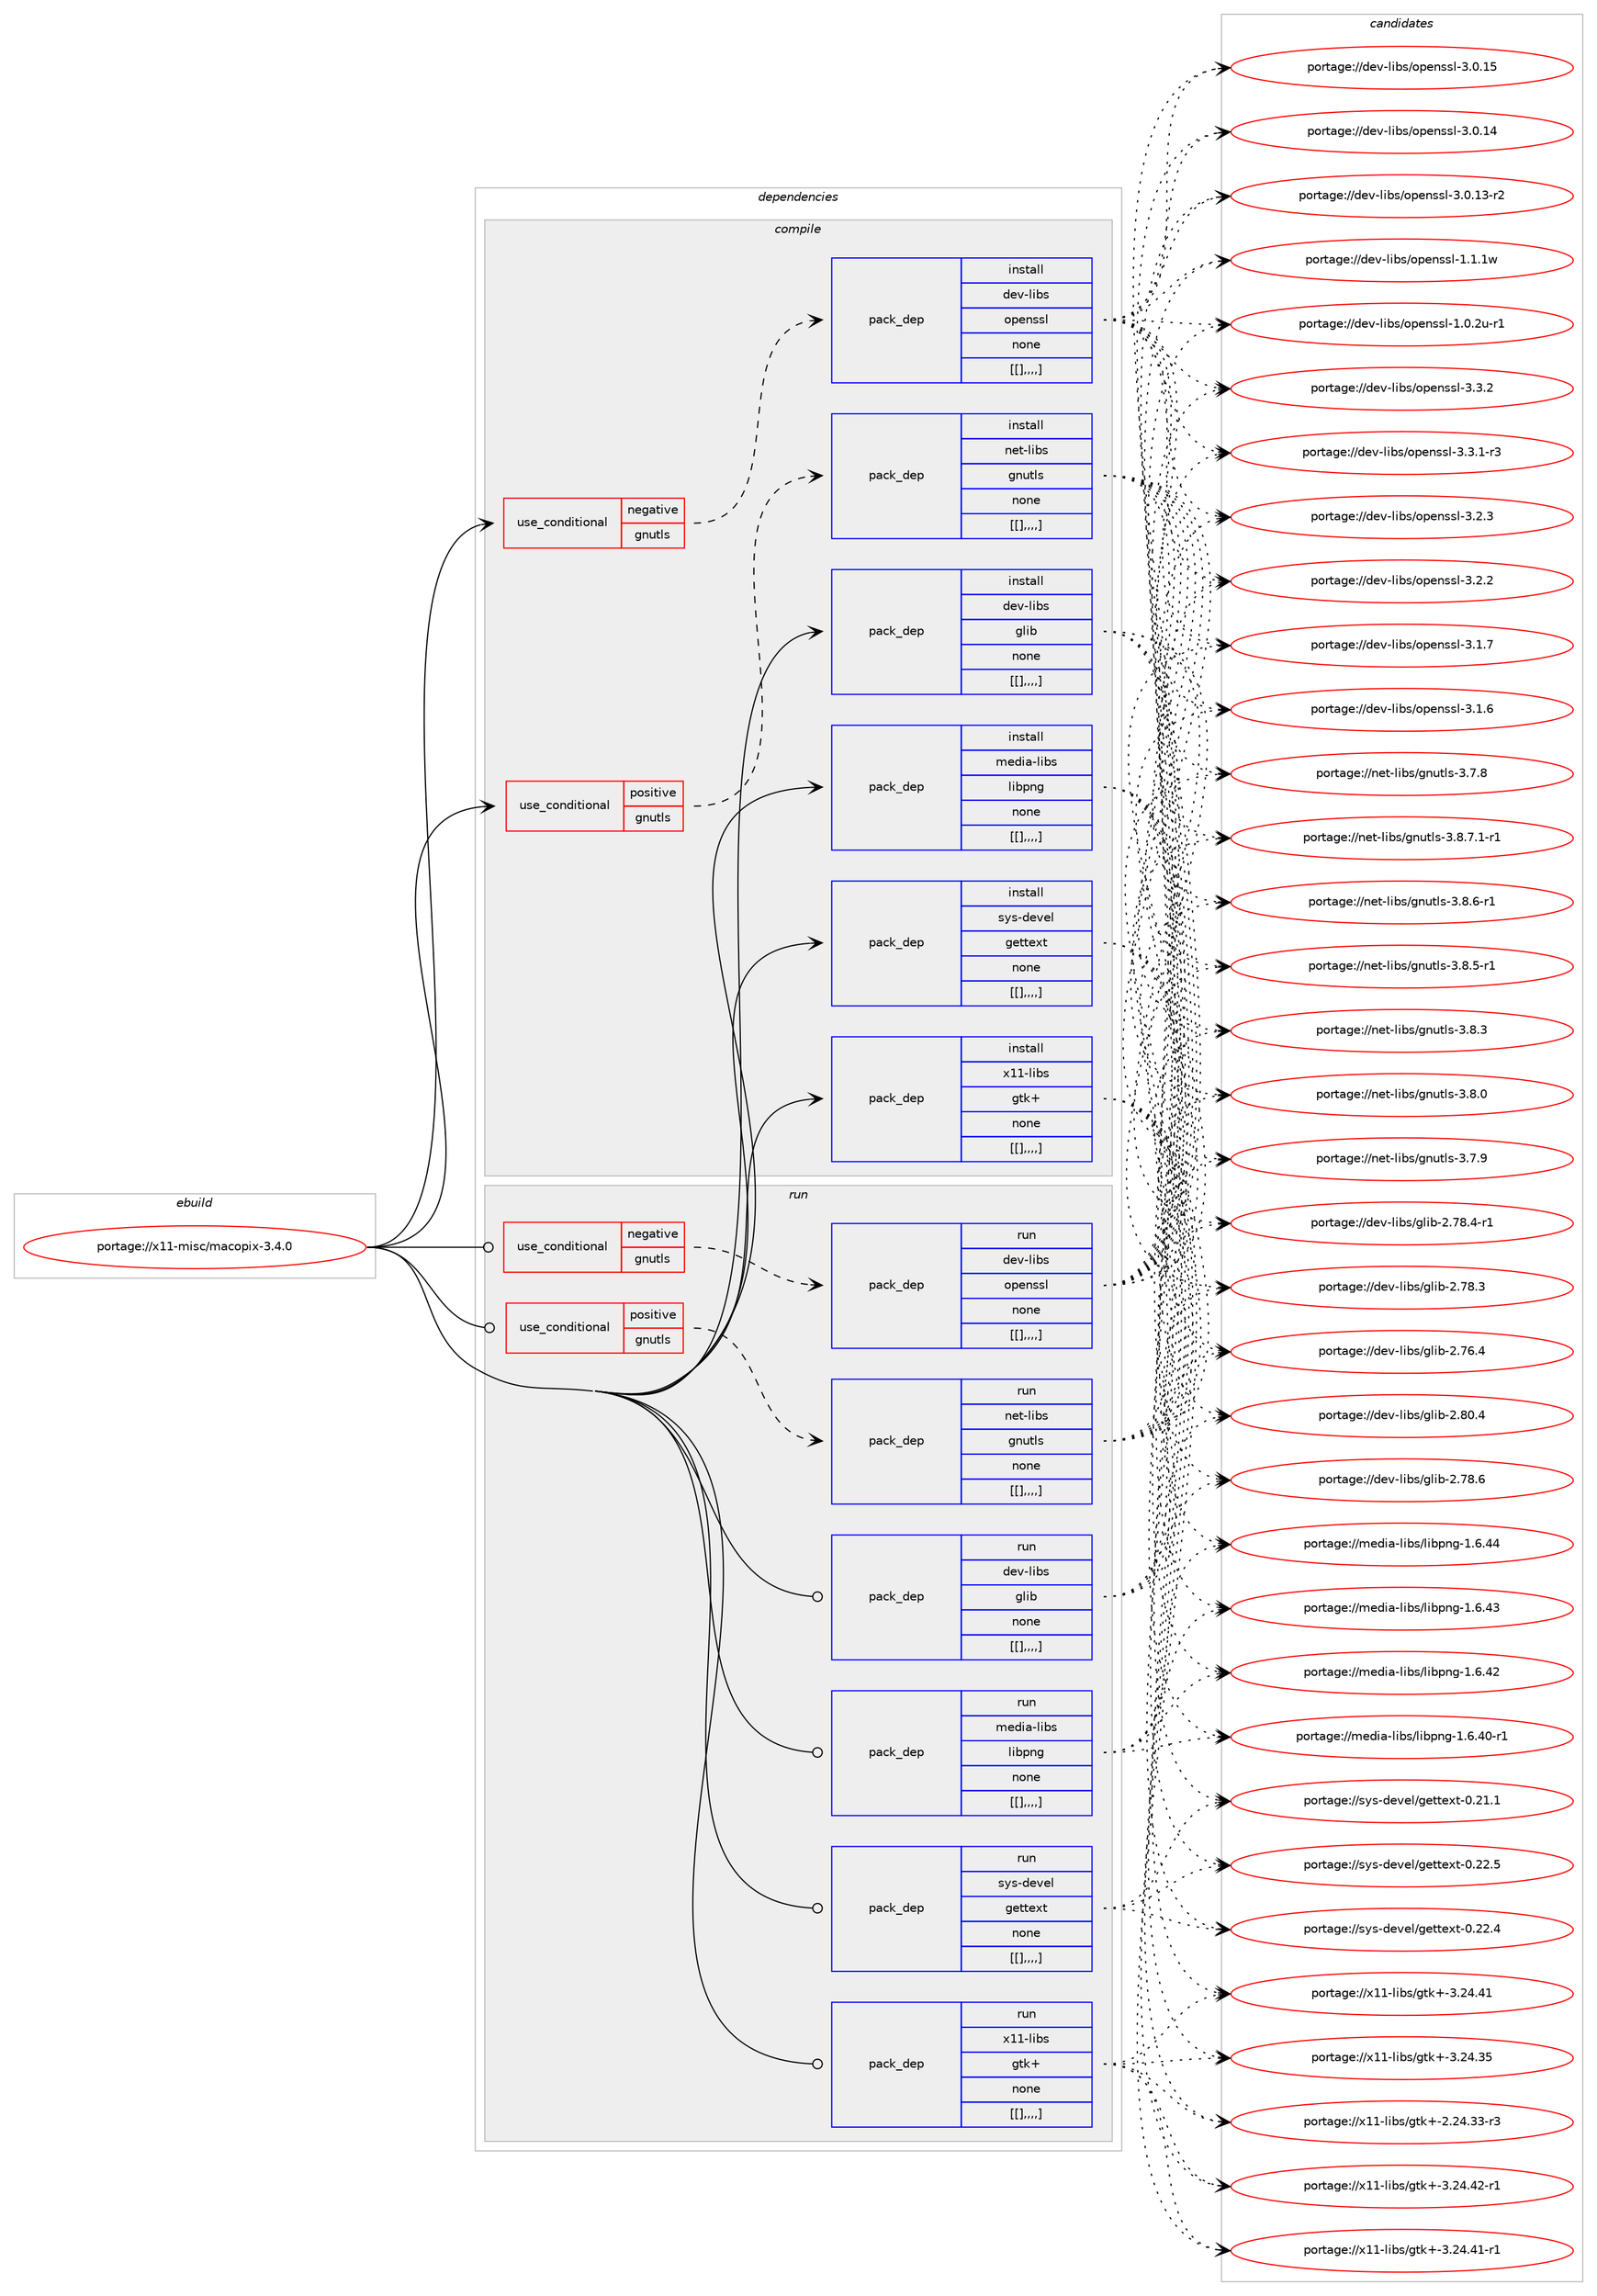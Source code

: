 digraph prolog {

# *************
# Graph options
# *************

newrank=true;
concentrate=true;
compound=true;
graph [rankdir=LR,fontname=Helvetica,fontsize=10,ranksep=1.5];#, ranksep=2.5, nodesep=0.2];
edge  [arrowhead=vee];
node  [fontname=Helvetica,fontsize=10];

# **********
# The ebuild
# **********

subgraph cluster_leftcol {
color=gray;
label=<<i>ebuild</i>>;
id [label="portage://x11-misc/macopix-3.4.0", color=red, width=4, href="../x11-misc/macopix-3.4.0.svg"];
}

# ****************
# The dependencies
# ****************

subgraph cluster_midcol {
color=gray;
label=<<i>dependencies</i>>;
subgraph cluster_compile {
fillcolor="#eeeeee";
style=filled;
label=<<i>compile</i>>;
subgraph cond127564 {
dependency474971 [label=<<TABLE BORDER="0" CELLBORDER="1" CELLSPACING="0" CELLPADDING="4"><TR><TD ROWSPAN="3" CELLPADDING="10">use_conditional</TD></TR><TR><TD>negative</TD></TR><TR><TD>gnutls</TD></TR></TABLE>>, shape=none, color=red];
subgraph pack343992 {
dependency474972 [label=<<TABLE BORDER="0" CELLBORDER="1" CELLSPACING="0" CELLPADDING="4" WIDTH="220"><TR><TD ROWSPAN="6" CELLPADDING="30">pack_dep</TD></TR><TR><TD WIDTH="110">install</TD></TR><TR><TD>dev-libs</TD></TR><TR><TD>openssl</TD></TR><TR><TD>none</TD></TR><TR><TD>[[],,,,]</TD></TR></TABLE>>, shape=none, color=blue];
}
dependency474971:e -> dependency474972:w [weight=20,style="dashed",arrowhead="vee"];
}
id:e -> dependency474971:w [weight=20,style="solid",arrowhead="vee"];
subgraph cond127565 {
dependency474973 [label=<<TABLE BORDER="0" CELLBORDER="1" CELLSPACING="0" CELLPADDING="4"><TR><TD ROWSPAN="3" CELLPADDING="10">use_conditional</TD></TR><TR><TD>positive</TD></TR><TR><TD>gnutls</TD></TR></TABLE>>, shape=none, color=red];
subgraph pack343993 {
dependency474974 [label=<<TABLE BORDER="0" CELLBORDER="1" CELLSPACING="0" CELLPADDING="4" WIDTH="220"><TR><TD ROWSPAN="6" CELLPADDING="30">pack_dep</TD></TR><TR><TD WIDTH="110">install</TD></TR><TR><TD>net-libs</TD></TR><TR><TD>gnutls</TD></TR><TR><TD>none</TD></TR><TR><TD>[[],,,,]</TD></TR></TABLE>>, shape=none, color=blue];
}
dependency474973:e -> dependency474974:w [weight=20,style="dashed",arrowhead="vee"];
}
id:e -> dependency474973:w [weight=20,style="solid",arrowhead="vee"];
subgraph pack343994 {
dependency474975 [label=<<TABLE BORDER="0" CELLBORDER="1" CELLSPACING="0" CELLPADDING="4" WIDTH="220"><TR><TD ROWSPAN="6" CELLPADDING="30">pack_dep</TD></TR><TR><TD WIDTH="110">install</TD></TR><TR><TD>dev-libs</TD></TR><TR><TD>glib</TD></TR><TR><TD>none</TD></TR><TR><TD>[[],,,,]</TD></TR></TABLE>>, shape=none, color=blue];
}
id:e -> dependency474975:w [weight=20,style="solid",arrowhead="vee"];
subgraph pack343995 {
dependency474976 [label=<<TABLE BORDER="0" CELLBORDER="1" CELLSPACING="0" CELLPADDING="4" WIDTH="220"><TR><TD ROWSPAN="6" CELLPADDING="30">pack_dep</TD></TR><TR><TD WIDTH="110">install</TD></TR><TR><TD>media-libs</TD></TR><TR><TD>libpng</TD></TR><TR><TD>none</TD></TR><TR><TD>[[],,,,]</TD></TR></TABLE>>, shape=none, color=blue];
}
id:e -> dependency474976:w [weight=20,style="solid",arrowhead="vee"];
subgraph pack343996 {
dependency474977 [label=<<TABLE BORDER="0" CELLBORDER="1" CELLSPACING="0" CELLPADDING="4" WIDTH="220"><TR><TD ROWSPAN="6" CELLPADDING="30">pack_dep</TD></TR><TR><TD WIDTH="110">install</TD></TR><TR><TD>sys-devel</TD></TR><TR><TD>gettext</TD></TR><TR><TD>none</TD></TR><TR><TD>[[],,,,]</TD></TR></TABLE>>, shape=none, color=blue];
}
id:e -> dependency474977:w [weight=20,style="solid",arrowhead="vee"];
subgraph pack343997 {
dependency474978 [label=<<TABLE BORDER="0" CELLBORDER="1" CELLSPACING="0" CELLPADDING="4" WIDTH="220"><TR><TD ROWSPAN="6" CELLPADDING="30">pack_dep</TD></TR><TR><TD WIDTH="110">install</TD></TR><TR><TD>x11-libs</TD></TR><TR><TD>gtk+</TD></TR><TR><TD>none</TD></TR><TR><TD>[[],,,,]</TD></TR></TABLE>>, shape=none, color=blue];
}
id:e -> dependency474978:w [weight=20,style="solid",arrowhead="vee"];
}
subgraph cluster_compileandrun {
fillcolor="#eeeeee";
style=filled;
label=<<i>compile and run</i>>;
}
subgraph cluster_run {
fillcolor="#eeeeee";
style=filled;
label=<<i>run</i>>;
subgraph cond127566 {
dependency474979 [label=<<TABLE BORDER="0" CELLBORDER="1" CELLSPACING="0" CELLPADDING="4"><TR><TD ROWSPAN="3" CELLPADDING="10">use_conditional</TD></TR><TR><TD>negative</TD></TR><TR><TD>gnutls</TD></TR></TABLE>>, shape=none, color=red];
subgraph pack343998 {
dependency474980 [label=<<TABLE BORDER="0" CELLBORDER="1" CELLSPACING="0" CELLPADDING="4" WIDTH="220"><TR><TD ROWSPAN="6" CELLPADDING="30">pack_dep</TD></TR><TR><TD WIDTH="110">run</TD></TR><TR><TD>dev-libs</TD></TR><TR><TD>openssl</TD></TR><TR><TD>none</TD></TR><TR><TD>[[],,,,]</TD></TR></TABLE>>, shape=none, color=blue];
}
dependency474979:e -> dependency474980:w [weight=20,style="dashed",arrowhead="vee"];
}
id:e -> dependency474979:w [weight=20,style="solid",arrowhead="odot"];
subgraph cond127567 {
dependency474981 [label=<<TABLE BORDER="0" CELLBORDER="1" CELLSPACING="0" CELLPADDING="4"><TR><TD ROWSPAN="3" CELLPADDING="10">use_conditional</TD></TR><TR><TD>positive</TD></TR><TR><TD>gnutls</TD></TR></TABLE>>, shape=none, color=red];
subgraph pack343999 {
dependency474982 [label=<<TABLE BORDER="0" CELLBORDER="1" CELLSPACING="0" CELLPADDING="4" WIDTH="220"><TR><TD ROWSPAN="6" CELLPADDING="30">pack_dep</TD></TR><TR><TD WIDTH="110">run</TD></TR><TR><TD>net-libs</TD></TR><TR><TD>gnutls</TD></TR><TR><TD>none</TD></TR><TR><TD>[[],,,,]</TD></TR></TABLE>>, shape=none, color=blue];
}
dependency474981:e -> dependency474982:w [weight=20,style="dashed",arrowhead="vee"];
}
id:e -> dependency474981:w [weight=20,style="solid",arrowhead="odot"];
subgraph pack344000 {
dependency474983 [label=<<TABLE BORDER="0" CELLBORDER="1" CELLSPACING="0" CELLPADDING="4" WIDTH="220"><TR><TD ROWSPAN="6" CELLPADDING="30">pack_dep</TD></TR><TR><TD WIDTH="110">run</TD></TR><TR><TD>dev-libs</TD></TR><TR><TD>glib</TD></TR><TR><TD>none</TD></TR><TR><TD>[[],,,,]</TD></TR></TABLE>>, shape=none, color=blue];
}
id:e -> dependency474983:w [weight=20,style="solid",arrowhead="odot"];
subgraph pack344001 {
dependency474984 [label=<<TABLE BORDER="0" CELLBORDER="1" CELLSPACING="0" CELLPADDING="4" WIDTH="220"><TR><TD ROWSPAN="6" CELLPADDING="30">pack_dep</TD></TR><TR><TD WIDTH="110">run</TD></TR><TR><TD>media-libs</TD></TR><TR><TD>libpng</TD></TR><TR><TD>none</TD></TR><TR><TD>[[],,,,]</TD></TR></TABLE>>, shape=none, color=blue];
}
id:e -> dependency474984:w [weight=20,style="solid",arrowhead="odot"];
subgraph pack344002 {
dependency474985 [label=<<TABLE BORDER="0" CELLBORDER="1" CELLSPACING="0" CELLPADDING="4" WIDTH="220"><TR><TD ROWSPAN="6" CELLPADDING="30">pack_dep</TD></TR><TR><TD WIDTH="110">run</TD></TR><TR><TD>sys-devel</TD></TR><TR><TD>gettext</TD></TR><TR><TD>none</TD></TR><TR><TD>[[],,,,]</TD></TR></TABLE>>, shape=none, color=blue];
}
id:e -> dependency474985:w [weight=20,style="solid",arrowhead="odot"];
subgraph pack344003 {
dependency474986 [label=<<TABLE BORDER="0" CELLBORDER="1" CELLSPACING="0" CELLPADDING="4" WIDTH="220"><TR><TD ROWSPAN="6" CELLPADDING="30">pack_dep</TD></TR><TR><TD WIDTH="110">run</TD></TR><TR><TD>x11-libs</TD></TR><TR><TD>gtk+</TD></TR><TR><TD>none</TD></TR><TR><TD>[[],,,,]</TD></TR></TABLE>>, shape=none, color=blue];
}
id:e -> dependency474986:w [weight=20,style="solid",arrowhead="odot"];
}
}

# **************
# The candidates
# **************

subgraph cluster_choices {
rank=same;
color=gray;
label=<<i>candidates</i>>;

subgraph choice343992 {
color=black;
nodesep=1;
choice100101118451081059811547111112101110115115108455146514650 [label="portage://dev-libs/openssl-3.3.2", color=red, width=4,href="../dev-libs/openssl-3.3.2.svg"];
choice1001011184510810598115471111121011101151151084551465146494511451 [label="portage://dev-libs/openssl-3.3.1-r3", color=red, width=4,href="../dev-libs/openssl-3.3.1-r3.svg"];
choice100101118451081059811547111112101110115115108455146504651 [label="portage://dev-libs/openssl-3.2.3", color=red, width=4,href="../dev-libs/openssl-3.2.3.svg"];
choice100101118451081059811547111112101110115115108455146504650 [label="portage://dev-libs/openssl-3.2.2", color=red, width=4,href="../dev-libs/openssl-3.2.2.svg"];
choice100101118451081059811547111112101110115115108455146494655 [label="portage://dev-libs/openssl-3.1.7", color=red, width=4,href="../dev-libs/openssl-3.1.7.svg"];
choice100101118451081059811547111112101110115115108455146494654 [label="portage://dev-libs/openssl-3.1.6", color=red, width=4,href="../dev-libs/openssl-3.1.6.svg"];
choice10010111845108105981154711111210111011511510845514648464953 [label="portage://dev-libs/openssl-3.0.15", color=red, width=4,href="../dev-libs/openssl-3.0.15.svg"];
choice10010111845108105981154711111210111011511510845514648464952 [label="portage://dev-libs/openssl-3.0.14", color=red, width=4,href="../dev-libs/openssl-3.0.14.svg"];
choice100101118451081059811547111112101110115115108455146484649514511450 [label="portage://dev-libs/openssl-3.0.13-r2", color=red, width=4,href="../dev-libs/openssl-3.0.13-r2.svg"];
choice100101118451081059811547111112101110115115108454946494649119 [label="portage://dev-libs/openssl-1.1.1w", color=red, width=4,href="../dev-libs/openssl-1.1.1w.svg"];
choice1001011184510810598115471111121011101151151084549464846501174511449 [label="portage://dev-libs/openssl-1.0.2u-r1", color=red, width=4,href="../dev-libs/openssl-1.0.2u-r1.svg"];
dependency474972:e -> choice100101118451081059811547111112101110115115108455146514650:w [style=dotted,weight="100"];
dependency474972:e -> choice1001011184510810598115471111121011101151151084551465146494511451:w [style=dotted,weight="100"];
dependency474972:e -> choice100101118451081059811547111112101110115115108455146504651:w [style=dotted,weight="100"];
dependency474972:e -> choice100101118451081059811547111112101110115115108455146504650:w [style=dotted,weight="100"];
dependency474972:e -> choice100101118451081059811547111112101110115115108455146494655:w [style=dotted,weight="100"];
dependency474972:e -> choice100101118451081059811547111112101110115115108455146494654:w [style=dotted,weight="100"];
dependency474972:e -> choice10010111845108105981154711111210111011511510845514648464953:w [style=dotted,weight="100"];
dependency474972:e -> choice10010111845108105981154711111210111011511510845514648464952:w [style=dotted,weight="100"];
dependency474972:e -> choice100101118451081059811547111112101110115115108455146484649514511450:w [style=dotted,weight="100"];
dependency474972:e -> choice100101118451081059811547111112101110115115108454946494649119:w [style=dotted,weight="100"];
dependency474972:e -> choice1001011184510810598115471111121011101151151084549464846501174511449:w [style=dotted,weight="100"];
}
subgraph choice343993 {
color=black;
nodesep=1;
choice11010111645108105981154710311011711610811545514656465546494511449 [label="portage://net-libs/gnutls-3.8.7.1-r1", color=red, width=4,href="../net-libs/gnutls-3.8.7.1-r1.svg"];
choice1101011164510810598115471031101171161081154551465646544511449 [label="portage://net-libs/gnutls-3.8.6-r1", color=red, width=4,href="../net-libs/gnutls-3.8.6-r1.svg"];
choice1101011164510810598115471031101171161081154551465646534511449 [label="portage://net-libs/gnutls-3.8.5-r1", color=red, width=4,href="../net-libs/gnutls-3.8.5-r1.svg"];
choice110101116451081059811547103110117116108115455146564651 [label="portage://net-libs/gnutls-3.8.3", color=red, width=4,href="../net-libs/gnutls-3.8.3.svg"];
choice110101116451081059811547103110117116108115455146564648 [label="portage://net-libs/gnutls-3.8.0", color=red, width=4,href="../net-libs/gnutls-3.8.0.svg"];
choice110101116451081059811547103110117116108115455146554657 [label="portage://net-libs/gnutls-3.7.9", color=red, width=4,href="../net-libs/gnutls-3.7.9.svg"];
choice110101116451081059811547103110117116108115455146554656 [label="portage://net-libs/gnutls-3.7.8", color=red, width=4,href="../net-libs/gnutls-3.7.8.svg"];
dependency474974:e -> choice11010111645108105981154710311011711610811545514656465546494511449:w [style=dotted,weight="100"];
dependency474974:e -> choice1101011164510810598115471031101171161081154551465646544511449:w [style=dotted,weight="100"];
dependency474974:e -> choice1101011164510810598115471031101171161081154551465646534511449:w [style=dotted,weight="100"];
dependency474974:e -> choice110101116451081059811547103110117116108115455146564651:w [style=dotted,weight="100"];
dependency474974:e -> choice110101116451081059811547103110117116108115455146564648:w [style=dotted,weight="100"];
dependency474974:e -> choice110101116451081059811547103110117116108115455146554657:w [style=dotted,weight="100"];
dependency474974:e -> choice110101116451081059811547103110117116108115455146554656:w [style=dotted,weight="100"];
}
subgraph choice343994 {
color=black;
nodesep=1;
choice1001011184510810598115471031081059845504656484652 [label="portage://dev-libs/glib-2.80.4", color=red, width=4,href="../dev-libs/glib-2.80.4.svg"];
choice1001011184510810598115471031081059845504655564654 [label="portage://dev-libs/glib-2.78.6", color=red, width=4,href="../dev-libs/glib-2.78.6.svg"];
choice10010111845108105981154710310810598455046555646524511449 [label="portage://dev-libs/glib-2.78.4-r1", color=red, width=4,href="../dev-libs/glib-2.78.4-r1.svg"];
choice1001011184510810598115471031081059845504655564651 [label="portage://dev-libs/glib-2.78.3", color=red, width=4,href="../dev-libs/glib-2.78.3.svg"];
choice1001011184510810598115471031081059845504655544652 [label="portage://dev-libs/glib-2.76.4", color=red, width=4,href="../dev-libs/glib-2.76.4.svg"];
dependency474975:e -> choice1001011184510810598115471031081059845504656484652:w [style=dotted,weight="100"];
dependency474975:e -> choice1001011184510810598115471031081059845504655564654:w [style=dotted,weight="100"];
dependency474975:e -> choice10010111845108105981154710310810598455046555646524511449:w [style=dotted,weight="100"];
dependency474975:e -> choice1001011184510810598115471031081059845504655564651:w [style=dotted,weight="100"];
dependency474975:e -> choice1001011184510810598115471031081059845504655544652:w [style=dotted,weight="100"];
}
subgraph choice343995 {
color=black;
nodesep=1;
choice109101100105974510810598115471081059811211010345494654465252 [label="portage://media-libs/libpng-1.6.44", color=red, width=4,href="../media-libs/libpng-1.6.44.svg"];
choice109101100105974510810598115471081059811211010345494654465251 [label="portage://media-libs/libpng-1.6.43", color=red, width=4,href="../media-libs/libpng-1.6.43.svg"];
choice109101100105974510810598115471081059811211010345494654465250 [label="portage://media-libs/libpng-1.6.42", color=red, width=4,href="../media-libs/libpng-1.6.42.svg"];
choice1091011001059745108105981154710810598112110103454946544652484511449 [label="portage://media-libs/libpng-1.6.40-r1", color=red, width=4,href="../media-libs/libpng-1.6.40-r1.svg"];
dependency474976:e -> choice109101100105974510810598115471081059811211010345494654465252:w [style=dotted,weight="100"];
dependency474976:e -> choice109101100105974510810598115471081059811211010345494654465251:w [style=dotted,weight="100"];
dependency474976:e -> choice109101100105974510810598115471081059811211010345494654465250:w [style=dotted,weight="100"];
dependency474976:e -> choice1091011001059745108105981154710810598112110103454946544652484511449:w [style=dotted,weight="100"];
}
subgraph choice343996 {
color=black;
nodesep=1;
choice115121115451001011181011084710310111611610112011645484650504653 [label="portage://sys-devel/gettext-0.22.5", color=red, width=4,href="../sys-devel/gettext-0.22.5.svg"];
choice115121115451001011181011084710310111611610112011645484650504652 [label="portage://sys-devel/gettext-0.22.4", color=red, width=4,href="../sys-devel/gettext-0.22.4.svg"];
choice115121115451001011181011084710310111611610112011645484650494649 [label="portage://sys-devel/gettext-0.21.1", color=red, width=4,href="../sys-devel/gettext-0.21.1.svg"];
dependency474977:e -> choice115121115451001011181011084710310111611610112011645484650504653:w [style=dotted,weight="100"];
dependency474977:e -> choice115121115451001011181011084710310111611610112011645484650504652:w [style=dotted,weight="100"];
dependency474977:e -> choice115121115451001011181011084710310111611610112011645484650494649:w [style=dotted,weight="100"];
}
subgraph choice343997 {
color=black;
nodesep=1;
choice12049494510810598115471031161074345514650524652504511449 [label="portage://x11-libs/gtk+-3.24.42-r1", color=red, width=4,href="../x11-libs/gtk+-3.24.42-r1.svg"];
choice12049494510810598115471031161074345514650524652494511449 [label="portage://x11-libs/gtk+-3.24.41-r1", color=red, width=4,href="../x11-libs/gtk+-3.24.41-r1.svg"];
choice1204949451081059811547103116107434551465052465249 [label="portage://x11-libs/gtk+-3.24.41", color=red, width=4,href="../x11-libs/gtk+-3.24.41.svg"];
choice1204949451081059811547103116107434551465052465153 [label="portage://x11-libs/gtk+-3.24.35", color=red, width=4,href="../x11-libs/gtk+-3.24.35.svg"];
choice12049494510810598115471031161074345504650524651514511451 [label="portage://x11-libs/gtk+-2.24.33-r3", color=red, width=4,href="../x11-libs/gtk+-2.24.33-r3.svg"];
dependency474978:e -> choice12049494510810598115471031161074345514650524652504511449:w [style=dotted,weight="100"];
dependency474978:e -> choice12049494510810598115471031161074345514650524652494511449:w [style=dotted,weight="100"];
dependency474978:e -> choice1204949451081059811547103116107434551465052465249:w [style=dotted,weight="100"];
dependency474978:e -> choice1204949451081059811547103116107434551465052465153:w [style=dotted,weight="100"];
dependency474978:e -> choice12049494510810598115471031161074345504650524651514511451:w [style=dotted,weight="100"];
}
subgraph choice343998 {
color=black;
nodesep=1;
choice100101118451081059811547111112101110115115108455146514650 [label="portage://dev-libs/openssl-3.3.2", color=red, width=4,href="../dev-libs/openssl-3.3.2.svg"];
choice1001011184510810598115471111121011101151151084551465146494511451 [label="portage://dev-libs/openssl-3.3.1-r3", color=red, width=4,href="../dev-libs/openssl-3.3.1-r3.svg"];
choice100101118451081059811547111112101110115115108455146504651 [label="portage://dev-libs/openssl-3.2.3", color=red, width=4,href="../dev-libs/openssl-3.2.3.svg"];
choice100101118451081059811547111112101110115115108455146504650 [label="portage://dev-libs/openssl-3.2.2", color=red, width=4,href="../dev-libs/openssl-3.2.2.svg"];
choice100101118451081059811547111112101110115115108455146494655 [label="portage://dev-libs/openssl-3.1.7", color=red, width=4,href="../dev-libs/openssl-3.1.7.svg"];
choice100101118451081059811547111112101110115115108455146494654 [label="portage://dev-libs/openssl-3.1.6", color=red, width=4,href="../dev-libs/openssl-3.1.6.svg"];
choice10010111845108105981154711111210111011511510845514648464953 [label="portage://dev-libs/openssl-3.0.15", color=red, width=4,href="../dev-libs/openssl-3.0.15.svg"];
choice10010111845108105981154711111210111011511510845514648464952 [label="portage://dev-libs/openssl-3.0.14", color=red, width=4,href="../dev-libs/openssl-3.0.14.svg"];
choice100101118451081059811547111112101110115115108455146484649514511450 [label="portage://dev-libs/openssl-3.0.13-r2", color=red, width=4,href="../dev-libs/openssl-3.0.13-r2.svg"];
choice100101118451081059811547111112101110115115108454946494649119 [label="portage://dev-libs/openssl-1.1.1w", color=red, width=4,href="../dev-libs/openssl-1.1.1w.svg"];
choice1001011184510810598115471111121011101151151084549464846501174511449 [label="portage://dev-libs/openssl-1.0.2u-r1", color=red, width=4,href="../dev-libs/openssl-1.0.2u-r1.svg"];
dependency474980:e -> choice100101118451081059811547111112101110115115108455146514650:w [style=dotted,weight="100"];
dependency474980:e -> choice1001011184510810598115471111121011101151151084551465146494511451:w [style=dotted,weight="100"];
dependency474980:e -> choice100101118451081059811547111112101110115115108455146504651:w [style=dotted,weight="100"];
dependency474980:e -> choice100101118451081059811547111112101110115115108455146504650:w [style=dotted,weight="100"];
dependency474980:e -> choice100101118451081059811547111112101110115115108455146494655:w [style=dotted,weight="100"];
dependency474980:e -> choice100101118451081059811547111112101110115115108455146494654:w [style=dotted,weight="100"];
dependency474980:e -> choice10010111845108105981154711111210111011511510845514648464953:w [style=dotted,weight="100"];
dependency474980:e -> choice10010111845108105981154711111210111011511510845514648464952:w [style=dotted,weight="100"];
dependency474980:e -> choice100101118451081059811547111112101110115115108455146484649514511450:w [style=dotted,weight="100"];
dependency474980:e -> choice100101118451081059811547111112101110115115108454946494649119:w [style=dotted,weight="100"];
dependency474980:e -> choice1001011184510810598115471111121011101151151084549464846501174511449:w [style=dotted,weight="100"];
}
subgraph choice343999 {
color=black;
nodesep=1;
choice11010111645108105981154710311011711610811545514656465546494511449 [label="portage://net-libs/gnutls-3.8.7.1-r1", color=red, width=4,href="../net-libs/gnutls-3.8.7.1-r1.svg"];
choice1101011164510810598115471031101171161081154551465646544511449 [label="portage://net-libs/gnutls-3.8.6-r1", color=red, width=4,href="../net-libs/gnutls-3.8.6-r1.svg"];
choice1101011164510810598115471031101171161081154551465646534511449 [label="portage://net-libs/gnutls-3.8.5-r1", color=red, width=4,href="../net-libs/gnutls-3.8.5-r1.svg"];
choice110101116451081059811547103110117116108115455146564651 [label="portage://net-libs/gnutls-3.8.3", color=red, width=4,href="../net-libs/gnutls-3.8.3.svg"];
choice110101116451081059811547103110117116108115455146564648 [label="portage://net-libs/gnutls-3.8.0", color=red, width=4,href="../net-libs/gnutls-3.8.0.svg"];
choice110101116451081059811547103110117116108115455146554657 [label="portage://net-libs/gnutls-3.7.9", color=red, width=4,href="../net-libs/gnutls-3.7.9.svg"];
choice110101116451081059811547103110117116108115455146554656 [label="portage://net-libs/gnutls-3.7.8", color=red, width=4,href="../net-libs/gnutls-3.7.8.svg"];
dependency474982:e -> choice11010111645108105981154710311011711610811545514656465546494511449:w [style=dotted,weight="100"];
dependency474982:e -> choice1101011164510810598115471031101171161081154551465646544511449:w [style=dotted,weight="100"];
dependency474982:e -> choice1101011164510810598115471031101171161081154551465646534511449:w [style=dotted,weight="100"];
dependency474982:e -> choice110101116451081059811547103110117116108115455146564651:w [style=dotted,weight="100"];
dependency474982:e -> choice110101116451081059811547103110117116108115455146564648:w [style=dotted,weight="100"];
dependency474982:e -> choice110101116451081059811547103110117116108115455146554657:w [style=dotted,weight="100"];
dependency474982:e -> choice110101116451081059811547103110117116108115455146554656:w [style=dotted,weight="100"];
}
subgraph choice344000 {
color=black;
nodesep=1;
choice1001011184510810598115471031081059845504656484652 [label="portage://dev-libs/glib-2.80.4", color=red, width=4,href="../dev-libs/glib-2.80.4.svg"];
choice1001011184510810598115471031081059845504655564654 [label="portage://dev-libs/glib-2.78.6", color=red, width=4,href="../dev-libs/glib-2.78.6.svg"];
choice10010111845108105981154710310810598455046555646524511449 [label="portage://dev-libs/glib-2.78.4-r1", color=red, width=4,href="../dev-libs/glib-2.78.4-r1.svg"];
choice1001011184510810598115471031081059845504655564651 [label="portage://dev-libs/glib-2.78.3", color=red, width=4,href="../dev-libs/glib-2.78.3.svg"];
choice1001011184510810598115471031081059845504655544652 [label="portage://dev-libs/glib-2.76.4", color=red, width=4,href="../dev-libs/glib-2.76.4.svg"];
dependency474983:e -> choice1001011184510810598115471031081059845504656484652:w [style=dotted,weight="100"];
dependency474983:e -> choice1001011184510810598115471031081059845504655564654:w [style=dotted,weight="100"];
dependency474983:e -> choice10010111845108105981154710310810598455046555646524511449:w [style=dotted,weight="100"];
dependency474983:e -> choice1001011184510810598115471031081059845504655564651:w [style=dotted,weight="100"];
dependency474983:e -> choice1001011184510810598115471031081059845504655544652:w [style=dotted,weight="100"];
}
subgraph choice344001 {
color=black;
nodesep=1;
choice109101100105974510810598115471081059811211010345494654465252 [label="portage://media-libs/libpng-1.6.44", color=red, width=4,href="../media-libs/libpng-1.6.44.svg"];
choice109101100105974510810598115471081059811211010345494654465251 [label="portage://media-libs/libpng-1.6.43", color=red, width=4,href="../media-libs/libpng-1.6.43.svg"];
choice109101100105974510810598115471081059811211010345494654465250 [label="portage://media-libs/libpng-1.6.42", color=red, width=4,href="../media-libs/libpng-1.6.42.svg"];
choice1091011001059745108105981154710810598112110103454946544652484511449 [label="portage://media-libs/libpng-1.6.40-r1", color=red, width=4,href="../media-libs/libpng-1.6.40-r1.svg"];
dependency474984:e -> choice109101100105974510810598115471081059811211010345494654465252:w [style=dotted,weight="100"];
dependency474984:e -> choice109101100105974510810598115471081059811211010345494654465251:w [style=dotted,weight="100"];
dependency474984:e -> choice109101100105974510810598115471081059811211010345494654465250:w [style=dotted,weight="100"];
dependency474984:e -> choice1091011001059745108105981154710810598112110103454946544652484511449:w [style=dotted,weight="100"];
}
subgraph choice344002 {
color=black;
nodesep=1;
choice115121115451001011181011084710310111611610112011645484650504653 [label="portage://sys-devel/gettext-0.22.5", color=red, width=4,href="../sys-devel/gettext-0.22.5.svg"];
choice115121115451001011181011084710310111611610112011645484650504652 [label="portage://sys-devel/gettext-0.22.4", color=red, width=4,href="../sys-devel/gettext-0.22.4.svg"];
choice115121115451001011181011084710310111611610112011645484650494649 [label="portage://sys-devel/gettext-0.21.1", color=red, width=4,href="../sys-devel/gettext-0.21.1.svg"];
dependency474985:e -> choice115121115451001011181011084710310111611610112011645484650504653:w [style=dotted,weight="100"];
dependency474985:e -> choice115121115451001011181011084710310111611610112011645484650504652:w [style=dotted,weight="100"];
dependency474985:e -> choice115121115451001011181011084710310111611610112011645484650494649:w [style=dotted,weight="100"];
}
subgraph choice344003 {
color=black;
nodesep=1;
choice12049494510810598115471031161074345514650524652504511449 [label="portage://x11-libs/gtk+-3.24.42-r1", color=red, width=4,href="../x11-libs/gtk+-3.24.42-r1.svg"];
choice12049494510810598115471031161074345514650524652494511449 [label="portage://x11-libs/gtk+-3.24.41-r1", color=red, width=4,href="../x11-libs/gtk+-3.24.41-r1.svg"];
choice1204949451081059811547103116107434551465052465249 [label="portage://x11-libs/gtk+-3.24.41", color=red, width=4,href="../x11-libs/gtk+-3.24.41.svg"];
choice1204949451081059811547103116107434551465052465153 [label="portage://x11-libs/gtk+-3.24.35", color=red, width=4,href="../x11-libs/gtk+-3.24.35.svg"];
choice12049494510810598115471031161074345504650524651514511451 [label="portage://x11-libs/gtk+-2.24.33-r3", color=red, width=4,href="../x11-libs/gtk+-2.24.33-r3.svg"];
dependency474986:e -> choice12049494510810598115471031161074345514650524652504511449:w [style=dotted,weight="100"];
dependency474986:e -> choice12049494510810598115471031161074345514650524652494511449:w [style=dotted,weight="100"];
dependency474986:e -> choice1204949451081059811547103116107434551465052465249:w [style=dotted,weight="100"];
dependency474986:e -> choice1204949451081059811547103116107434551465052465153:w [style=dotted,weight="100"];
dependency474986:e -> choice12049494510810598115471031161074345504650524651514511451:w [style=dotted,weight="100"];
}
}

}
